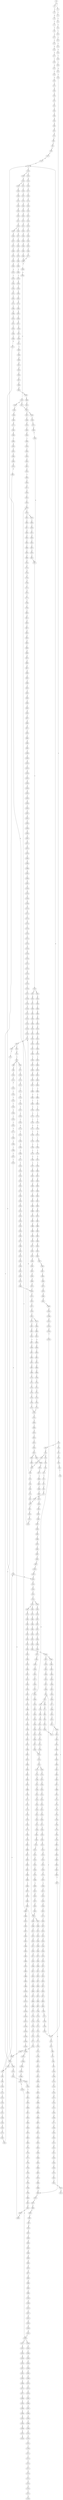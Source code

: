 strict digraph  {
	S0 -> S1 [ label = C ];
	S0 -> S2 [ label = G ];
	S1 -> S3 [ label = T ];
	S2 -> S4 [ label = T ];
	S3 -> S5 [ label = A ];
	S4 -> S6 [ label = C ];
	S5 -> S7 [ label = C ];
	S6 -> S8 [ label = G ];
	S7 -> S9 [ label = T ];
	S8 -> S10 [ label = T ];
	S9 -> S11 [ label = G ];
	S10 -> S12 [ label = C ];
	S11 -> S13 [ label = T ];
	S12 -> S14 [ label = C ];
	S13 -> S15 [ label = A ];
	S14 -> S16 [ label = G ];
	S15 -> S17 [ label = A ];
	S16 -> S18 [ label = T ];
	S17 -> S19 [ label = C ];
	S18 -> S20 [ label = C ];
	S19 -> S21 [ label = A ];
	S20 -> S22 [ label = A ];
	S21 -> S23 [ label = C ];
	S22 -> S24 [ label = C ];
	S23 -> S25 [ label = A ];
	S24 -> S26 [ label = C ];
	S25 -> S27 [ label = C ];
	S26 -> S28 [ label = C ];
	S26 -> S29 [ label = G ];
	S27 -> S30 [ label = G ];
	S28 -> S31 [ label = T ];
	S29 -> S32 [ label = A ];
	S30 -> S33 [ label = C ];
	S31 -> S34 [ label = G ];
	S32 -> S35 [ label = A ];
	S32 -> S36 [ label = G ];
	S33 -> S37 [ label = T ];
	S34 -> S38 [ label = T ];
	S35 -> S39 [ label = T ];
	S36 -> S40 [ label = T ];
	S37 -> S41 [ label = C ];
	S38 -> S42 [ label = C ];
	S39 -> S43 [ label = C ];
	S40 -> S44 [ label = C ];
	S41 -> S45 [ label = C ];
	S42 -> S46 [ label = C ];
	S43 -> S47 [ label = C ];
	S44 -> S48 [ label = C ];
	S45 -> S49 [ label = T ];
	S46 -> S50 [ label = T ];
	S47 -> S51 [ label = T ];
	S48 -> S52 [ label = A ];
	S48 -> S53 [ label = T ];
	S49 -> S54 [ label = A ];
	S50 -> S55 [ label = A ];
	S50 -> S56 [ label = T ];
	S51 -> S57 [ label = C ];
	S52 -> S58 [ label = G ];
	S53 -> S59 [ label = C ];
	S54 -> S60 [ label = G ];
	S55 -> S61 [ label = C ];
	S56 -> S62 [ label = G ];
	S57 -> S63 [ label = G ];
	S58 -> S64 [ label = T ];
	S58 -> S65 [ label = C ];
	S59 -> S66 [ label = G ];
	S60 -> S67 [ label = A ];
	S61 -> S68 [ label = T ];
	S62 -> S69 [ label = A ];
	S62 -> S70 [ label = T ];
	S63 -> S71 [ label = A ];
	S64 -> S72 [ label = A ];
	S65 -> S73 [ label = T ];
	S66 -> S74 [ label = A ];
	S67 -> S75 [ label = A ];
	S68 -> S76 [ label = A ];
	S69 -> S77 [ label = A ];
	S70 -> S78 [ label = A ];
	S71 -> S79 [ label = A ];
	S72 -> S80 [ label = G ];
	S73 -> S81 [ label = T ];
	S74 -> S82 [ label = A ];
	S75 -> S83 [ label = C ];
	S76 -> S84 [ label = C ];
	S77 -> S85 [ label = C ];
	S78 -> S86 [ label = G ];
	S79 -> S87 [ label = C ];
	S80 -> S88 [ label = G ];
	S80 -> S89 [ label = C ];
	S81 -> S90 [ label = C ];
	S82 -> S87 [ label = C ];
	S83 -> S91 [ label = T ];
	S84 -> S92 [ label = C ];
	S85 -> S93 [ label = T ];
	S86 -> S94 [ label = G ];
	S87 -> S95 [ label = T ];
	S88 -> S96 [ label = G ];
	S89 -> S97 [ label = T ];
	S90 -> S98 [ label = A ];
	S91 -> S99 [ label = T ];
	S92 -> S100 [ label = A ];
	S93 -> S101 [ label = T ];
	S94 -> S102 [ label = A ];
	S95 -> S103 [ label = T ];
	S96 -> S104 [ label = T ];
	S97 -> S105 [ label = C ];
	S98 -> S106 [ label = C ];
	S99 -> S107 [ label = C ];
	S100 -> S108 [ label = G ];
	S101 -> S109 [ label = C ];
	S102 -> S110 [ label = G ];
	S103 -> S111 [ label = C ];
	S104 -> S112 [ label = C ];
	S105 -> S113 [ label = C ];
	S106 -> S114 [ label = G ];
	S107 -> S115 [ label = A ];
	S108 -> S116 [ label = G ];
	S109 -> S117 [ label = A ];
	S110 -> S118 [ label = A ];
	S111 -> S119 [ label = A ];
	S112 -> S120 [ label = A ];
	S113 -> S121 [ label = A ];
	S114 -> S122 [ label = C ];
	S115 -> S123 [ label = A ];
	S116 -> S124 [ label = A ];
	S117 -> S123 [ label = A ];
	S118 -> S125 [ label = G ];
	S119 -> S123 [ label = A ];
	S120 -> S126 [ label = C ];
	S121 -> S127 [ label = C ];
	S122 -> S128 [ label = C ];
	S123 -> S129 [ label = C ];
	S124 -> S130 [ label = G ];
	S125 -> S131 [ label = G ];
	S126 -> S132 [ label = T ];
	S127 -> S133 [ label = C ];
	S128 -> S134 [ label = C ];
	S129 -> S135 [ label = C ];
	S129 -> S136 [ label = T ];
	S130 -> S137 [ label = A ];
	S131 -> S138 [ label = T ];
	S132 -> S139 [ label = C ];
	S133 -> S140 [ label = G ];
	S134 -> S141 [ label = T ];
	S135 -> S142 [ label = G ];
	S136 -> S143 [ label = G ];
	S137 -> S144 [ label = G ];
	S138 -> S145 [ label = C ];
	S139 -> S146 [ label = G ];
	S140 -> S147 [ label = G ];
	S141 -> S148 [ label = T ];
	S142 -> S149 [ label = G ];
	S143 -> S150 [ label = G ];
	S143 -> S151 [ label = C ];
	S144 -> S152 [ label = T ];
	S145 -> S153 [ label = C ];
	S146 -> S154 [ label = C ];
	S147 -> S155 [ label = A ];
	S148 -> S156 [ label = C ];
	S149 -> S157 [ label = C ];
	S150 -> S158 [ label = C ];
	S151 -> S159 [ label = C ];
	S152 -> S160 [ label = C ];
	S153 -> S161 [ label = C ];
	S154 -> S162 [ label = T ];
	S155 -> S163 [ label = C ];
	S156 -> S164 [ label = A ];
	S157 -> S165 [ label = C ];
	S158 -> S166 [ label = C ];
	S159 -> S167 [ label = C ];
	S160 -> S168 [ label = A ];
	S161 -> S169 [ label = A ];
	S161 -> S170 [ label = G ];
	S162 -> S171 [ label = T ];
	S163 -> S172 [ label = G ];
	S164 -> S173 [ label = T ];
	S165 -> S174 [ label = C ];
	S166 -> S175 [ label = C ];
	S167 -> S176 [ label = T ];
	S168 -> S177 [ label = G ];
	S169 -> S178 [ label = G ];
	S170 -> S179 [ label = G ];
	S171 -> S180 [ label = C ];
	S172 -> S181 [ label = T ];
	S173 -> S182 [ label = C ];
	S174 -> S183 [ label = A ];
	S175 -> S184 [ label = A ];
	S176 -> S185 [ label = A ];
	S177 -> S186 [ label = G ];
	S178 -> S187 [ label = A ];
	S179 -> S188 [ label = A ];
	S180 -> S189 [ label = A ];
	S181 -> S190 [ label = C ];
	S182 -> S191 [ label = C ];
	S183 -> S192 [ label = G ];
	S184 -> S193 [ label = G ];
	S185 -> S194 [ label = G ];
	S186 -> S195 [ label = A ];
	S187 -> S196 [ label = G ];
	S188 -> S197 [ label = G ];
	S189 -> S198 [ label = T ];
	S190 -> S199 [ label = G ];
	S191 -> S200 [ label = A ];
	S192 -> S201 [ label = T ];
	S193 -> S202 [ label = G ];
	S194 -> S203 [ label = G ];
	S195 -> S204 [ label = C ];
	S196 -> S205 [ label = C ];
	S197 -> S206 [ label = G ];
	S198 -> S207 [ label = C ];
	S199 -> S208 [ label = T ];
	S200 -> S209 [ label = G ];
	S201 -> S210 [ label = T ];
	S202 -> S211 [ label = T ];
	S203 -> S212 [ label = T ];
	S204 -> S213 [ label = C ];
	S205 -> S214 [ label = C ];
	S206 -> S215 [ label = C ];
	S207 -> S216 [ label = C ];
	S208 -> S217 [ label = G ];
	S209 -> S218 [ label = A ];
	S210 -> S219 [ label = G ];
	S211 -> S220 [ label = G ];
	S212 -> S221 [ label = G ];
	S213 -> S222 [ label = A ];
	S214 -> S223 [ label = A ];
	S215 -> S224 [ label = G ];
	S216 -> S200 [ label = A ];
	S217 -> S225 [ label = A ];
	S218 -> S226 [ label = A ];
	S219 -> S227 [ label = T ];
	S220 -> S228 [ label = C ];
	S220 -> S229 [ label = G ];
	S221 -> S230 [ label = T ];
	S222 -> S231 [ label = G ];
	S223 -> S232 [ label = C ];
	S224 -> S233 [ label = T ];
	S225 -> S234 [ label = C ];
	S226 -> S235 [ label = C ];
	S227 -> S236 [ label = G ];
	S228 -> S237 [ label = G ];
	S229 -> S238 [ label = G ];
	S230 -> S239 [ label = G ];
	S231 -> S240 [ label = T ];
	S232 -> S241 [ label = G ];
	S233 -> S242 [ label = G ];
	S234 -> S243 [ label = C ];
	S235 -> S244 [ label = C ];
	S236 -> S245 [ label = C ];
	S237 -> S246 [ label = C ];
	S238 -> S247 [ label = C ];
	S239 -> S248 [ label = C ];
	S240 -> S249 [ label = C ];
	S241 -> S250 [ label = G ];
	S242 -> S251 [ label = G ];
	S243 -> S252 [ label = G ];
	S244 -> S253 [ label = A ];
	S244 -> S254 [ label = G ];
	S245 -> S255 [ label = G ];
	S246 -> S256 [ label = G ];
	S247 -> S257 [ label = T ];
	S248 -> S258 [ label = G ];
	S249 -> S259 [ label = T ];
	S250 -> S260 [ label = T ];
	S251 -> S261 [ label = T ];
	S252 -> S262 [ label = G ];
	S253 -> S263 [ label = G ];
	S253 -> S264 [ label = C ];
	S254 -> S265 [ label = G ];
	S255 -> S266 [ label = T ];
	S256 -> S267 [ label = T ];
	S257 -> S268 [ label = T ];
	S258 -> S269 [ label = T ];
	S259 -> S270 [ label = C ];
	S260 -> S271 [ label = T ];
	S261 -> S272 [ label = A ];
	S262 -> S273 [ label = T ];
	S263 -> S274 [ label = A ];
	S264 -> S275 [ label = C ];
	S265 -> S276 [ label = A ];
	S266 -> S277 [ label = C ];
	S267 -> S278 [ label = C ];
	S268 -> S279 [ label = C ];
	S269 -> S280 [ label = C ];
	S270 -> S281 [ label = T ];
	S271 -> S282 [ label = A ];
	S272 -> S283 [ label = T ];
	S273 -> S284 [ label = C ];
	S274 -> S285 [ label = C ];
	S275 -> S286 [ label = A ];
	S276 -> S287 [ label = C ];
	S277 -> S288 [ label = G ];
	S278 -> S289 [ label = G ];
	S279 -> S290 [ label = G ];
	S280 -> S288 [ label = G ];
	S281 -> S291 [ label = G ];
	S282 -> S292 [ label = C ];
	S283 -> S293 [ label = G ];
	S284 -> S294 [ label = G ];
	S285 -> S295 [ label = T ];
	S286 -> S296 [ label = C ];
	S287 -> S297 [ label = G ];
	S288 -> S298 [ label = A ];
	S289 -> S299 [ label = T ];
	S290 -> S300 [ label = A ];
	S291 -> S301 [ label = T ];
	S292 -> S302 [ label = T ];
	S293 -> S303 [ label = A ];
	S294 -> S304 [ label = C ];
	S295 -> S305 [ label = C ];
	S296 -> S306 [ label = C ];
	S297 -> S307 [ label = C ];
	S298 -> S308 [ label = A ];
	S299 -> S309 [ label = G ];
	S300 -> S310 [ label = A ];
	S301 -> S311 [ label = A ];
	S302 -> S312 [ label = G ];
	S303 -> S313 [ label = G ];
	S304 -> S314 [ label = G ];
	S305 -> S315 [ label = C ];
	S306 -> S316 [ label = C ];
	S307 -> S317 [ label = C ];
	S308 -> S318 [ label = C ];
	S309 -> S319 [ label = C ];
	S310 -> S320 [ label = C ];
	S312 -> S321 [ label = C ];
	S313 -> S322 [ label = C ];
	S314 -> S323 [ label = T ];
	S315 -> S324 [ label = C ];
	S316 -> S325 [ label = C ];
	S317 -> S326 [ label = C ];
	S318 -> S327 [ label = C ];
	S318 -> S328 [ label = A ];
	S319 -> S329 [ label = A ];
	S320 -> S330 [ label = A ];
	S321 -> S331 [ label = A ];
	S322 -> S332 [ label = G ];
	S323 -> S333 [ label = A ];
	S324 -> S334 [ label = A ];
	S325 -> S335 [ label = T ];
	S326 -> S336 [ label = A ];
	S327 -> S337 [ label = T ];
	S328 -> S338 [ label = C ];
	S329 -> S339 [ label = T ];
	S330 -> S340 [ label = C ];
	S331 -> S341 [ label = G ];
	S332 -> S342 [ label = G ];
	S333 -> S343 [ label = G ];
	S334 -> S344 [ label = T ];
	S335 -> S345 [ label = T ];
	S336 -> S346 [ label = T ];
	S337 -> S347 [ label = T ];
	S337 -> S348 [ label = G ];
	S338 -> S349 [ label = C ];
	S339 -> S350 [ label = C ];
	S340 -> S351 [ label = G ];
	S341 -> S352 [ label = A ];
	S342 -> S353 [ label = T ];
	S343 -> S354 [ label = C ];
	S344 -> S355 [ label = C ];
	S345 -> S356 [ label = C ];
	S346 -> S357 [ label = C ];
	S347 -> S358 [ label = C ];
	S348 -> S359 [ label = T ];
	S349 -> S360 [ label = C ];
	S350 -> S361 [ label = C ];
	S351 -> S362 [ label = C ];
	S352 -> S363 [ label = C ];
	S353 -> S364 [ label = C ];
	S354 -> S365 [ label = C ];
	S355 -> S366 [ label = T ];
	S356 -> S367 [ label = C ];
	S356 -> S368 [ label = G ];
	S357 -> S369 [ label = G ];
	S358 -> S370 [ label = G ];
	S359 -> S371 [ label = C ];
	S360 -> S372 [ label = G ];
	S361 -> S373 [ label = G ];
	S362 -> S374 [ label = G ];
	S363 -> S375 [ label = G ];
	S364 -> S376 [ label = G ];
	S365 -> S377 [ label = G ];
	S366 -> S378 [ label = G ];
	S367 -> S379 [ label = T ];
	S368 -> S380 [ label = A ];
	S369 -> S381 [ label = T ];
	S370 -> S382 [ label = T ];
	S371 -> S383 [ label = G ];
	S372 -> S384 [ label = T ];
	S373 -> S385 [ label = C ];
	S374 -> S386 [ label = C ];
	S375 -> S387 [ label = G ];
	S376 -> S388 [ label = C ];
	S377 -> S389 [ label = C ];
	S378 -> S390 [ label = C ];
	S379 -> S391 [ label = G ];
	S380 -> S392 [ label = T ];
	S381 -> S393 [ label = C ];
	S382 -> S394 [ label = A ];
	S383 -> S395 [ label = C ];
	S384 -> S396 [ label = A ];
	S385 -> S397 [ label = A ];
	S386 -> S398 [ label = A ];
	S387 -> S399 [ label = A ];
	S388 -> S400 [ label = A ];
	S389 -> S401 [ label = T ];
	S390 -> S402 [ label = C ];
	S391 -> S403 [ label = T ];
	S392 -> S404 [ label = C ];
	S393 -> S405 [ label = C ];
	S394 -> S406 [ label = C ];
	S395 -> S407 [ label = G ];
	S396 -> S408 [ label = C ];
	S397 -> S409 [ label = C ];
	S398 -> S410 [ label = C ];
	S399 -> S411 [ label = C ];
	S400 -> S412 [ label = C ];
	S401 -> S413 [ label = G ];
	S402 -> S414 [ label = A ];
	S403 -> S415 [ label = C ];
	S404 -> S416 [ label = G ];
	S405 -> S417 [ label = T ];
	S406 -> S418 [ label = T ];
	S407 -> S419 [ label = C ];
	S408 -> S420 [ label = G ];
	S409 -> S421 [ label = G ];
	S410 -> S422 [ label = G ];
	S411 -> S423 [ label = A ];
	S412 -> S424 [ label = G ];
	S413 -> S425 [ label = G ];
	S414 -> S426 [ label = G ];
	S415 -> S427 [ label = C ];
	S416 -> S428 [ label = T ];
	S417 -> S429 [ label = C ];
	S418 -> S430 [ label = T ];
	S419 -> S431 [ label = G ];
	S419 -> S432 [ label = A ];
	S420 -> S433 [ label = T ];
	S421 -> S434 [ label = T ];
	S422 -> S435 [ label = T ];
	S423 -> S436 [ label = C ];
	S424 -> S437 [ label = C ];
	S425 -> S438 [ label = A ];
	S426 -> S439 [ label = T ];
	S427 -> S440 [ label = T ];
	S428 -> S441 [ label = T ];
	S429 -> S442 [ label = T ];
	S430 -> S443 [ label = C ];
	S431 -> S444 [ label = A ];
	S432 -> S445 [ label = A ];
	S433 -> S446 [ label = C ];
	S434 -> S447 [ label = C ];
	S435 -> S448 [ label = C ];
	S436 -> S449 [ label = A ];
	S437 -> S450 [ label = G ];
	S438 -> S451 [ label = A ];
	S439 -> S452 [ label = C ];
	S440 -> S56 [ label = T ];
	S441 -> S453 [ label = T ];
	S442 -> S454 [ label = T ];
	S443 -> S455 [ label = A ];
	S444 -> S456 [ label = G ];
	S445 -> S457 [ label = C ];
	S446 -> S458 [ label = C ];
	S447 -> S459 [ label = G ];
	S448 -> S460 [ label = C ];
	S449 -> S461 [ label = C ];
	S450 -> S462 [ label = C ];
	S451 -> S463 [ label = G ];
	S452 -> S464 [ label = G ];
	S453 -> S465 [ label = G ];
	S454 -> S466 [ label = C ];
	S455 -> S467 [ label = A ];
	S456 -> S468 [ label = C ];
	S457 -> S469 [ label = C ];
	S458 -> S470 [ label = A ];
	S459 -> S471 [ label = A ];
	S460 -> S472 [ label = A ];
	S461 -> S473 [ label = C ];
	S462 -> S474 [ label = G ];
	S463 -> S475 [ label = A ];
	S464 -> S476 [ label = T ];
	S465 -> S477 [ label = T ];
	S466 -> S478 [ label = T ];
	S467 -> S479 [ label = G ];
	S468 -> S480 [ label = A ];
	S469 -> S481 [ label = C ];
	S470 -> S482 [ label = G ];
	S471 -> S483 [ label = G ];
	S472 -> S484 [ label = G ];
	S473 -> S485 [ label = T ];
	S474 -> S486 [ label = C ];
	S474 -> S487 [ label = G ];
	S475 -> S488 [ label = A ];
	S476 -> S489 [ label = A ];
	S477 -> S490 [ label = A ];
	S478 -> S491 [ label = C ];
	S479 -> S492 [ label = C ];
	S480 -> S493 [ label = G ];
	S481 -> S494 [ label = G ];
	S482 -> S495 [ label = C ];
	S483 -> S496 [ label = C ];
	S484 -> S495 [ label = C ];
	S485 -> S497 [ label = C ];
	S486 -> S498 [ label = G ];
	S487 -> S499 [ label = C ];
	S488 -> S500 [ label = C ];
	S489 -> S501 [ label = A ];
	S490 -> S502 [ label = G ];
	S491 -> S503 [ label = G ];
	S492 -> S504 [ label = G ];
	S493 -> S505 [ label = T ];
	S494 -> S506 [ label = T ];
	S495 -> S507 [ label = T ];
	S495 -> S508 [ label = G ];
	S496 -> S509 [ label = G ];
	S497 -> S510 [ label = T ];
	S498 -> S511 [ label = T ];
	S499 -> S512 [ label = T ];
	S500 -> S513 [ label = G ];
	S501 -> S514 [ label = G ];
	S502 -> S515 [ label = G ];
	S503 -> S516 [ label = G ];
	S504 -> S517 [ label = A ];
	S505 -> S518 [ label = G ];
	S506 -> S519 [ label = A ];
	S507 -> S81 [ label = T ];
	S508 -> S520 [ label = A ];
	S509 -> S521 [ label = A ];
	S510 -> S522 [ label = A ];
	S511 -> S523 [ label = C ];
	S512 -> S524 [ label = G ];
	S513 -> S525 [ label = G ];
	S514 -> S526 [ label = A ];
	S515 -> S527 [ label = A ];
	S516 -> S528 [ label = A ];
	S517 -> S529 [ label = G ];
	S518 -> S530 [ label = C ];
	S519 -> S531 [ label = C ];
	S520 -> S532 [ label = G ];
	S521 -> S533 [ label = G ];
	S522 -> S534 [ label = G ];
	S523 -> S535 [ label = G ];
	S524 -> S536 [ label = G ];
	S525 -> S537 [ label = C ];
	S526 -> S538 [ label = C ];
	S527 -> S539 [ label = A ];
	S528 -> S540 [ label = G ];
	S529 -> S541 [ label = T ];
	S530 -> S542 [ label = A ];
	S531 -> S543 [ label = A ];
	S532 -> S544 [ label = T ];
	S533 -> S545 [ label = T ];
	S534 -> S546 [ label = A ];
	S535 -> S547 [ label = A ];
	S536 -> S548 [ label = A ];
	S537 -> S549 [ label = A ];
	S538 -> S550 [ label = G ];
	S539 -> S551 [ label = A ];
	S540 -> S552 [ label = A ];
	S541 -> S553 [ label = C ];
	S542 -> S554 [ label = A ];
	S543 -> S555 [ label = G ];
	S544 -> S556 [ label = C ];
	S545 -> S557 [ label = C ];
	S546 -> S558 [ label = A ];
	S547 -> S559 [ label = C ];
	S548 -> S560 [ label = A ];
	S549 -> S561 [ label = C ];
	S550 -> S562 [ label = G ];
	S551 -> S563 [ label = G ];
	S552 -> S564 [ label = G ];
	S553 -> S565 [ label = C ];
	S554 -> S566 [ label = C ];
	S555 -> S567 [ label = C ];
	S556 -> S565 [ label = C ];
	S556 -> S568 [ label = T ];
	S557 -> S569 [ label = G ];
	S558 -> S570 [ label = C ];
	S559 -> S571 [ label = G ];
	S560 -> S572 [ label = T ];
	S561 -> S573 [ label = C ];
	S561 -> S574 [ label = T ];
	S562 -> S575 [ label = C ];
	S563 -> S576 [ label = G ];
	S564 -> S577 [ label = G ];
	S565 -> S578 [ label = C ];
	S566 -> S579 [ label = A ];
	S567 -> S580 [ label = A ];
	S568 -> S581 [ label = C ];
	S569 -> S582 [ label = A ];
	S570 -> S583 [ label = G ];
	S571 -> S584 [ label = C ];
	S572 -> S585 [ label = G ];
	S573 -> S586 [ label = G ];
	S574 -> S587 [ label = G ];
	S575 -> S588 [ label = T ];
	S576 -> S589 [ label = T ];
	S577 -> S590 [ label = T ];
	S578 -> S591 [ label = T ];
	S578 -> S592 [ label = G ];
	S579 -> S593 [ label = G ];
	S580 -> S594 [ label = G ];
	S581 -> S595 [ label = G ];
	S582 -> S596 [ label = A ];
	S583 -> S597 [ label = A ];
	S584 -> S598 [ label = G ];
	S585 -> S599 [ label = G ];
	S586 -> S600 [ label = G ];
	S587 -> S601 [ label = G ];
	S588 -> S602 [ label = C ];
	S589 -> S603 [ label = C ];
	S590 -> S145 [ label = C ];
	S591 -> S604 [ label = C ];
	S592 -> S605 [ label = C ];
	S593 -> S606 [ label = C ];
	S594 -> S607 [ label = G ];
	S595 -> S608 [ label = T ];
	S596 -> S609 [ label = C ];
	S597 -> S610 [ label = G ];
	S598 -> S611 [ label = C ];
	S599 -> S612 [ label = G ];
	S600 -> S613 [ label = G ];
	S601 -> S614 [ label = G ];
	S602 -> S615 [ label = T ];
	S603 -> S616 [ label = C ];
	S604 -> S617 [ label = C ];
	S605 -> S618 [ label = C ];
	S606 -> S619 [ label = T ];
	S607 -> S620 [ label = T ];
	S608 -> S621 [ label = C ];
	S609 -> S622 [ label = C ];
	S610 -> S623 [ label = G ];
	S611 -> S624 [ label = C ];
	S612 -> S625 [ label = G ];
	S613 -> S626 [ label = A ];
	S614 -> S627 [ label = A ];
	S615 -> S628 [ label = C ];
	S616 -> S629 [ label = C ];
	S617 -> S630 [ label = G ];
	S618 -> S631 [ label = T ];
	S619 -> S632 [ label = A ];
	S620 -> S633 [ label = G ];
	S621 -> S634 [ label = T ];
	S622 -> S337 [ label = T ];
	S623 -> S635 [ label = T ];
	S624 -> S636 [ label = T ];
	S625 -> S637 [ label = T ];
	S626 -> S638 [ label = A ];
	S627 -> S639 [ label = A ];
	S628 -> S640 [ label = G ];
	S629 -> S641 [ label = G ];
	S630 -> S642 [ label = G ];
	S631 -> S643 [ label = G ];
	S632 -> S644 [ label = C ];
	S633 -> S645 [ label = C ];
	S634 -> S646 [ label = G ];
	S635 -> S647 [ label = G ];
	S636 -> S648 [ label = C ];
	S637 -> S649 [ label = C ];
	S638 -> S650 [ label = T ];
	S639 -> S651 [ label = C ];
	S640 -> S652 [ label = A ];
	S641 -> S653 [ label = A ];
	S642 -> S654 [ label = T ];
	S643 -> S655 [ label = T ];
	S644 -> S656 [ label = G ];
	S645 -> S657 [ label = A ];
	S646 -> S658 [ label = T ];
	S647 -> S659 [ label = T ];
	S648 -> S660 [ label = G ];
	S649 -> S661 [ label = C ];
	S650 -> S662 [ label = T ];
	S651 -> S663 [ label = T ];
	S652 -> S664 [ label = A ];
	S653 -> S665 [ label = A ];
	S654 -> S666 [ label = C ];
	S655 -> S667 [ label = C ];
	S656 -> S668 [ label = A ];
	S657 -> S669 [ label = C ];
	S658 -> S670 [ label = T ];
	S659 -> S671 [ label = C ];
	S660 -> S672 [ label = G ];
	S661 -> S673 [ label = G ];
	S662 -> S674 [ label = G ];
	S663 -> S675 [ label = G ];
	S664 -> S676 [ label = G ];
	S665 -> S677 [ label = G ];
	S666 -> S678 [ label = T ];
	S667 -> S679 [ label = G ];
	S668 -> S680 [ label = G ];
	S669 -> S681 [ label = G ];
	S670 -> S682 [ label = C ];
	S671 -> S683 [ label = C ];
	S672 -> S684 [ label = G ];
	S673 -> S685 [ label = C ];
	S674 -> S686 [ label = A ];
	S675 -> S687 [ label = G ];
	S676 -> S688 [ label = T ];
	S677 -> S689 [ label = T ];
	S678 -> S690 [ label = G ];
	S679 -> S691 [ label = C ];
	S680 -> S692 [ label = A ];
	S681 -> S693 [ label = C ];
	S682 -> S694 [ label = C ];
	S683 -> S695 [ label = C ];
	S684 -> S696 [ label = C ];
	S685 -> S697 [ label = C ];
	S686 -> S698 [ label = A ];
	S687 -> S699 [ label = A ];
	S688 -> S700 [ label = C ];
	S689 -> S701 [ label = C ];
	S690 -> S702 [ label = G ];
	S691 -> S407 [ label = G ];
	S692 -> S703 [ label = A ];
	S693 -> S704 [ label = G ];
	S694 -> S705 [ label = G ];
	S695 -> S706 [ label = T ];
	S696 -> S707 [ label = T ];
	S697 -> S708 [ label = G ];
	S698 -> S709 [ label = C ];
	S699 -> S710 [ label = C ];
	S700 -> S711 [ label = G ];
	S701 -> S712 [ label = G ];
	S702 -> S713 [ label = A ];
	S703 -> S714 [ label = C ];
	S704 -> S715 [ label = G ];
	S705 -> S716 [ label = T ];
	S706 -> S717 [ label = G ];
	S707 -> S718 [ label = C ];
	S708 -> S719 [ label = G ];
	S709 -> S720 [ label = C ];
	S710 -> S721 [ label = C ];
	S711 -> S722 [ label = C ];
	S712 -> S723 [ label = A ];
	S713 -> S724 [ label = G ];
	S714 -> S725 [ label = T ];
	S715 -> S726 [ label = T ];
	S716 -> S727 [ label = G ];
	S717 -> S728 [ label = T ];
	S718 -> S729 [ label = A ];
	S719 -> S730 [ label = A ];
	S720 -> S731 [ label = C ];
	S721 -> S732 [ label = C ];
	S722 -> S733 [ label = G ];
	S723 -> S734 [ label = G ];
	S724 -> S735 [ label = G ];
	S725 -> S736 [ label = G ];
	S726 -> S737 [ label = G ];
	S727 -> S738 [ label = G ];
	S728 -> S739 [ label = C ];
	S729 -> S740 [ label = C ];
	S730 -> S741 [ label = A ];
	S731 -> S742 [ label = G ];
	S732 -> S743 [ label = G ];
	S733 -> S744 [ label = G ];
	S734 -> S745 [ label = G ];
	S735 -> S746 [ label = G ];
	S736 -> S747 [ label = G ];
	S737 -> S748 [ label = C ];
	S738 -> S749 [ label = C ];
	S739 -> S750 [ label = C ];
	S740 -> S751 [ label = G ];
	S741 -> S752 [ label = C ];
	S742 -> S753 [ label = T ];
	S743 -> S754 [ label = T ];
	S744 -> S755 [ label = C ];
	S745 -> S756 [ label = T ];
	S746 -> S757 [ label = T ];
	S747 -> S758 [ label = C ];
	S748 -> S759 [ label = C ];
	S749 -> S760 [ label = C ];
	S750 -> S50 [ label = T ];
	S751 -> S761 [ label = T ];
	S752 -> S762 [ label = T ];
	S753 -> S763 [ label = C ];
	S754 -> S764 [ label = C ];
	S755 -> S765 [ label = T ];
	S756 -> S766 [ label = A ];
	S757 -> S767 [ label = G ];
	S758 -> S768 [ label = G ];
	S759 -> S769 [ label = G ];
	S760 -> S770 [ label = C ];
	S761 -> S771 [ label = C ];
	S762 -> S772 [ label = G ];
	S763 -> S773 [ label = T ];
	S764 -> S774 [ label = T ];
	S765 -> S775 [ label = A ];
	S766 -> S776 [ label = T ];
	S767 -> S777 [ label = T ];
	S768 -> S778 [ label = C ];
	S769 -> S779 [ label = C ];
	S770 -> S780 [ label = G ];
	S771 -> S781 [ label = C ];
	S772 -> S782 [ label = C ];
	S773 -> S783 [ label = C ];
	S774 -> S783 [ label = C ];
	S775 -> S784 [ label = T ];
	S776 -> S785 [ label = A ];
	S777 -> S786 [ label = T ];
	S778 -> S787 [ label = A ];
	S779 -> S788 [ label = A ];
	S780 -> S789 [ label = T ];
	S781 -> S790 [ label = A ];
	S782 -> S791 [ label = A ];
	S783 -> S792 [ label = G ];
	S784 -> S793 [ label = A ];
	S785 -> S794 [ label = A ];
	S786 -> S795 [ label = C ];
	S787 -> S796 [ label = G ];
	S788 -> S797 [ label = A ];
	S789 -> S798 [ label = C ];
	S790 -> S484 [ label = G ];
	S791 -> S799 [ label = A ];
	S792 -> S800 [ label = G ];
	S793 -> S801 [ label = G ];
	S794 -> S802 [ label = G ];
	S795 -> S803 [ label = C ];
	S796 -> S804 [ label = C ];
	S797 -> S805 [ label = C ];
	S798 -> S806 [ label = C ];
	S799 -> S807 [ label = C ];
	S800 -> S808 [ label = C ];
	S801 -> S809 [ label = T ];
	S802 -> S810 [ label = T ];
	S803 -> S811 [ label = A ];
	S804 -> S812 [ label = G ];
	S805 -> S813 [ label = C ];
	S806 -> S814 [ label = A ];
	S807 -> S815 [ label = C ];
	S808 -> S816 [ label = A ];
	S809 -> S817 [ label = A ];
	S810 -> S818 [ label = C ];
	S811 -> S819 [ label = G ];
	S812 -> S820 [ label = G ];
	S813 -> S821 [ label = A ];
	S814 -> S822 [ label = G ];
	S815 -> S823 [ label = A ];
	S816 -> S824 [ label = C ];
	S817 -> S825 [ label = G ];
	S818 -> S826 [ label = G ];
	S819 -> S827 [ label = C ];
	S820 -> S828 [ label = G ];
	S821 -> S829 [ label = G ];
	S822 -> S830 [ label = T ];
	S823 -> S831 [ label = G ];
	S824 -> S832 [ label = C ];
	S825 -> S833 [ label = C ];
	S826 -> S834 [ label = T ];
	S827 -> S835 [ label = A ];
	S828 -> S836 [ label = T ];
	S829 -> S837 [ label = T ];
	S830 -> S838 [ label = A ];
	S831 -> S839 [ label = A ];
	S832 -> S840 [ label = G ];
	S833 -> S841 [ label = C ];
	S834 -> S842 [ label = G ];
	S835 -> S843 [ label = G ];
	S836 -> S844 [ label = G ];
	S837 -> S845 [ label = C ];
	S838 -> S80 [ label = G ];
	S839 -> S846 [ label = A ];
	S840 -> S847 [ label = A ];
	S841 -> S848 [ label = G ];
	S842 -> S849 [ label = G ];
	S843 -> S850 [ label = A ];
	S844 -> S851 [ label = C ];
	S845 -> S852 [ label = G ];
	S846 -> S853 [ label = C ];
	S847 -> S854 [ label = G ];
	S847 -> S855 [ label = A ];
	S848 -> S856 [ label = A ];
	S849 -> S857 [ label = T ];
	S850 -> S858 [ label = T ];
	S851 -> S859 [ label = C ];
	S852 -> S860 [ label = C ];
	S853 -> S861 [ label = A ];
	S854 -> S862 [ label = T ];
	S855 -> S863 [ label = T ];
	S856 -> S864 [ label = A ];
	S857 -> S865 [ label = A ];
	S858 -> S866 [ label = A ];
	S859 -> S867 [ label = G ];
	S860 -> S868 [ label = G ];
	S861 -> S869 [ label = G ];
	S862 -> S44 [ label = C ];
	S863 -> S870 [ label = G ];
	S864 -> S871 [ label = A ];
	S865 -> S872 [ label = C ];
	S866 -> S873 [ label = A ];
	S867 -> S874 [ label = C ];
	S868 -> S875 [ label = C ];
	S869 -> S876 [ label = C ];
	S870 -> S877 [ label = T ];
	S871 -> S878 [ label = C ];
	S872 -> S879 [ label = C ];
	S873 -> S880 [ label = A ];
	S874 -> S881 [ label = C ];
	S875 -> S882 [ label = A ];
	S876 -> S883 [ label = C ];
	S877 -> S884 [ label = A ];
	S878 -> S885 [ label = C ];
	S879 -> S886 [ label = G ];
	S880 -> S887 [ label = A ];
	S881 -> S888 [ label = G ];
	S882 -> S889 [ label = G ];
	S883 -> S890 [ label = G ];
	S884 -> S891 [ label = G ];
	S885 -> S892 [ label = C ];
	S886 -> S893 [ label = G ];
	S887 -> S894 [ label = A ];
	S888 -> S895 [ label = G ];
	S889 -> S896 [ label = C ];
	S890 -> S897 [ label = T ];
	S891 -> S898 [ label = T ];
	S892 -> S899 [ label = C ];
	S893 -> S900 [ label = T ];
	S894 -> S901 [ label = C ];
	S895 -> S902 [ label = T ];
	S896 -> S903 [ label = C ];
	S897 -> S904 [ label = C ];
	S898 -> S905 [ label = T ];
	S899 -> S906 [ label = G ];
	S900 -> S907 [ label = G ];
	S901 -> S908 [ label = T ];
	S902 -> S909 [ label = G ];
	S903 -> S910 [ label = G ];
	S904 -> S911 [ label = C ];
	S905 -> S912 [ label = T ];
	S906 -> S913 [ label = A ];
	S907 -> S914 [ label = G ];
	S908 -> S915 [ label = T ];
	S909 -> S916 [ label = G ];
	S910 -> S917 [ label = G ];
	S911 -> S918 [ label = T ];
	S912 -> S919 [ label = C ];
	S913 -> S920 [ label = C ];
	S914 -> S921 [ label = T ];
	S915 -> S922 [ label = T ];
	S916 -> S923 [ label = T ];
	S917 -> S924 [ label = T ];
	S918 -> S925 [ label = C ];
	S919 -> S926 [ label = A ];
	S920 -> S927 [ label = T ];
	S921 -> S928 [ label = T ];
	S922 -> S929 [ label = G ];
	S923 -> S930 [ label = G ];
	S924 -> S931 [ label = G ];
	S925 -> S932 [ label = T ];
	S926 -> S933 [ label = C ];
	S927 -> S934 [ label = A ];
	S928 -> S935 [ label = A ];
	S929 -> S936 [ label = C ];
	S930 -> S937 [ label = G ];
	S931 -> S938 [ label = G ];
	S932 -> S939 [ label = G ];
	S933 -> S940 [ label = T ];
	S934 -> S941 [ label = G ];
	S935 -> S942 [ label = G ];
	S936 -> S943 [ label = C ];
	S937 -> S944 [ label = A ];
	S938 -> S945 [ label = A ];
	S939 -> S946 [ label = T ];
	S940 -> S947 [ label = C ];
	S941 -> S948 [ label = A ];
	S942 -> S949 [ label = A ];
	S943 -> S950 [ label = G ];
	S944 -> S951 [ label = A ];
	S945 -> S952 [ label = A ];
	S946 -> S953 [ label = C ];
	S947 -> S954 [ label = C ];
	S948 -> S955 [ label = A ];
	S949 -> S956 [ label = A ];
	S950 -> S957 [ label = T ];
	S951 -> S958 [ label = C ];
	S952 -> S959 [ label = G ];
	S953 -> S960 [ label = G ];
	S954 -> S961 [ label = T ];
	S955 -> S962 [ label = T ];
	S956 -> S963 [ label = G ];
	S957 -> S964 [ label = A ];
	S958 -> S965 [ label = C ];
	S959 -> S966 [ label = A ];
	S960 -> S967 [ label = T ];
	S961 -> S968 [ label = T ];
	S962 -> S969 [ label = C ];
	S963 -> S970 [ label = G ];
	S964 -> S971 [ label = G ];
	S965 -> S972 [ label = T ];
	S966 -> S973 [ label = A ];
	S967 -> S974 [ label = G ];
	S968 -> S975 [ label = T ];
	S969 -> S976 [ label = G ];
	S970 -> S977 [ label = G ];
	S971 -> S978 [ label = C ];
	S972 -> S979 [ label = C ];
	S973 -> S500 [ label = C ];
	S974 -> S980 [ label = G ];
	S975 -> S981 [ label = C ];
	S976 -> S982 [ label = G ];
	S977 -> S983 [ label = G ];
	S978 -> S984 [ label = C ];
	S979 -> S985 [ label = G ];
	S980 -> S986 [ label = T ];
	S981 -> S987 [ label = A ];
	S982 -> S988 [ label = G ];
	S983 -> S989 [ label = G ];
	S984 -> S990 [ label = G ];
	S985 -> S991 [ label = G ];
	S986 -> S865 [ label = A ];
	S987 -> S992 [ label = T ];
	S988 -> S993 [ label = T ];
	S989 -> S994 [ label = T ];
	S990 -> S995 [ label = G ];
	S991 -> S996 [ label = C ];
	S992 -> S997 [ label = C ];
	S993 -> S998 [ label = A ];
	S994 -> S999 [ label = C ];
	S995 -> S1000 [ label = T ];
	S996 -> S1001 [ label = A ];
	S997 -> S1002 [ label = C ];
	S998 -> S1003 [ label = T ];
	S999 -> S1004 [ label = C ];
	S1000 -> S1005 [ label = G ];
	S1001 -> S1006 [ label = C ];
	S1002 -> S1007 [ label = A ];
	S1003 -> S1008 [ label = C ];
	S1004 -> S1009 [ label = G ];
	S1005 -> S1010 [ label = A ];
	S1006 -> S1011 [ label = G ];
	S1007 -> S209 [ label = G ];
	S1008 -> S1012 [ label = C ];
	S1009 -> S1013 [ label = T ];
	S1010 -> S1014 [ label = C ];
	S1011 -> S1015 [ label = C ];
	S1012 -> S1016 [ label = C ];
	S1013 -> S1017 [ label = C ];
	S1014 -> S1018 [ label = G ];
	S1015 -> S1019 [ label = G ];
	S1016 -> S1020 [ label = G ];
	S1017 -> S1021 [ label = G ];
	S1018 -> S1022 [ label = T ];
	S1019 -> S1023 [ label = C ];
	S1020 -> S1024 [ label = A ];
	S1021 -> S1025 [ label = G ];
	S1022 -> S1026 [ label = G ];
	S1023 -> S474 [ label = G ];
	S1024 -> S1027 [ label = A ];
	S1025 -> S1028 [ label = A ];
	S1026 -> S1029 [ label = G ];
	S1027 -> S1030 [ label = A ];
	S1028 -> S1031 [ label = A ];
	S1029 -> S1032 [ label = G ];
	S1030 -> S1033 [ label = G ];
	S1031 -> S1034 [ label = C ];
	S1032 -> S1035 [ label = T ];
	S1033 -> S1036 [ label = T ];
	S1034 -> S1037 [ label = A ];
	S1034 -> S1038 [ label = T ];
	S1035 -> S1039 [ label = A ];
	S1036 -> S1040 [ label = G ];
	S1037 -> S1041 [ label = G ];
	S1038 -> S1042 [ label = A ];
	S1039 -> S1043 [ label = C ];
	S1040 -> S1044 [ label = T ];
	S1041 -> S1045 [ label = G ];
	S1042 -> S1046 [ label = C ];
	S1043 -> S1047 [ label = T ];
	S1044 -> S1048 [ label = C ];
	S1045 -> S1049 [ label = A ];
	S1046 -> S1050 [ label = A ];
	S1047 -> S1051 [ label = A ];
	S1048 -> S1052 [ label = G ];
	S1049 -> S1053 [ label = A ];
	S1050 -> S1054 [ label = A ];
	S1051 -> S1055 [ label = T ];
	S1052 -> S1056 [ label = T ];
	S1053 -> S1057 [ label = T ];
	S1054 -> S1058 [ label = C ];
	S1055 -> S1059 [ label = T ];
	S1056 -> S1060 [ label = C ];
	S1057 -> S1061 [ label = A ];
	S1058 -> S1062 [ label = G ];
	S1059 -> S1063 [ label = G ];
	S1060 -> S1064 [ label = G ];
	S1061 -> S1065 [ label = G ];
	S1062 -> S1066 [ label = A ];
	S1063 -> S1067 [ label = G ];
	S1064 -> S1068 [ label = G ];
	S1065 -> S1069 [ label = T ];
	S1066 -> S1070 [ label = A ];
	S1067 -> S1071 [ label = A ];
	S1068 -> S1072 [ label = A ];
	S1069 -> S1073 [ label = C ];
	S1070 -> S1074 [ label = A ];
	S1071 -> S1075 [ label = A ];
	S1072 -> S1076 [ label = A ];
	S1073 -> S1077 [ label = T ];
	S1074 -> S1078 [ label = A ];
	S1075 -> S1079 [ label = C ];
	S1076 -> S1034 [ label = C ];
	S1077 -> S1080 [ label = C ];
	S1078 -> S1081 [ label = C ];
	S1079 -> S1082 [ label = G ];
	S1080 -> S1083 [ label = T ];
	S1081 -> S1084 [ label = A ];
	S1082 -> S1085 [ label = G ];
	S1083 -> S1086 [ label = C ];
	S1084 -> S1087 [ label = G ];
	S1085 -> S1088 [ label = T ];
	S1086 -> S1089 [ label = T ];
	S1087 -> S1090 [ label = A ];
	S1088 -> S1091 [ label = A ];
	S1089 -> S1092 [ label = G ];
	S1090 -> S1093 [ label = A ];
	S1091 -> S1094 [ label = C ];
	S1092 -> S1095 [ label = A ];
	S1093 -> S1096 [ label = G ];
	S1094 -> S1097 [ label = G ];
	S1095 -> S1098 [ label = G ];
	S1096 -> S1099 [ label = G ];
	S1097 -> S1100 [ label = A ];
	S1098 -> S1101 [ label = T ];
	S1099 -> S1102 [ label = G ];
	S1100 -> S1103 [ label = A ];
	S1101 -> S1104 [ label = A ];
	S1102 -> S1105 [ label = G ];
	S1103 -> S1106 [ label = G ];
	S1105 -> S1107 [ label = T ];
	S1106 -> S1108 [ label = A ];
	S1107 -> S1109 [ label = C ];
	S1108 -> S1110 [ label = A ];
	S1109 -> S1111 [ label = T ];
	S1110 -> S1112 [ label = G ];
	S1111 -> S1113 [ label = C ];
	S1112 -> S1114 [ label = T ];
	S1113 -> S1115 [ label = T ];
	S1114 -> S1116 [ label = G ];
	S1115 -> S1117 [ label = C ];
	S1116 -> S1118 [ label = T ];
	S1117 -> S1119 [ label = G ];
	S1118 -> S1120 [ label = C ];
	S1119 -> S1121 [ label = T ];
	S1120 -> S1122 [ label = C ];
	S1121 -> S1123 [ label = G ];
	S1122 -> S1124 [ label = T ];
	S1123 -> S1125 [ label = G ];
	S1124 -> S1126 [ label = G ];
	S1125 -> S1127 [ label = T ];
	S1126 -> S1128 [ label = G ];
	S1127 -> S1129 [ label = A ];
	S1128 -> S1130 [ label = C ];
	S1130 -> S1131 [ label = C ];
	S1131 -> S1132 [ label = T ];
	S1132 -> S1133 [ label = G ];
	S1133 -> S1134 [ label = G ];
	S1134 -> S1135 [ label = G ];
	S1135 -> S1136 [ label = T ];
	S1136 -> S1137 [ label = C ];
	S1137 -> S1138 [ label = C ];
	S1138 -> S1139 [ label = C ];
	S1139 -> S1140 [ label = G ];
	S1140 -> S1141 [ label = A ];
	S1141 -> S1142 [ label = G ];
	S1142 -> S1143 [ label = T ];
	S1143 -> S1144 [ label = C ];
	S1144 -> S1145 [ label = C ];
	S1145 -> S52 [ label = A ];
}
